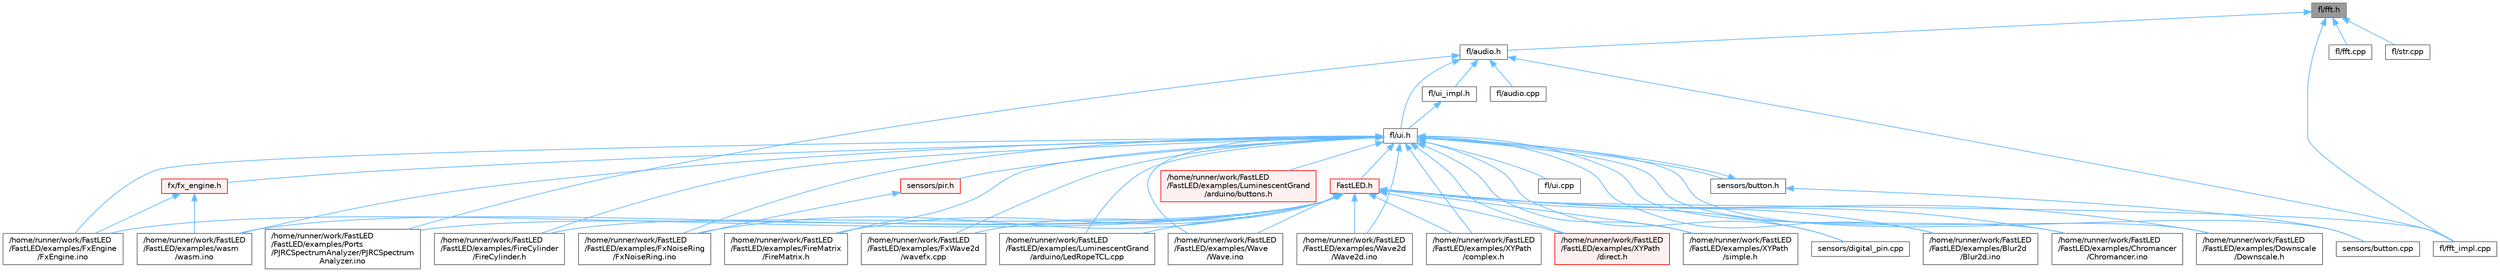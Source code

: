 digraph "fl/fft.h"
{
 // INTERACTIVE_SVG=YES
 // LATEX_PDF_SIZE
  bgcolor="transparent";
  edge [fontname=Helvetica,fontsize=10,labelfontname=Helvetica,labelfontsize=10];
  node [fontname=Helvetica,fontsize=10,shape=box,height=0.2,width=0.4];
  Node1 [id="Node000001",label="fl/fft.h",height=0.2,width=0.4,color="gray40", fillcolor="grey60", style="filled", fontcolor="black",tooltip=" "];
  Node1 -> Node2 [id="edge1_Node000001_Node000002",dir="back",color="steelblue1",style="solid",tooltip=" "];
  Node2 [id="Node000002",label="fl/audio.h",height=0.2,width=0.4,color="grey40", fillcolor="white", style="filled",URL="$da/d09/audio_8h.html",tooltip=" "];
  Node2 -> Node3 [id="edge2_Node000002_Node000003",dir="back",color="steelblue1",style="solid",tooltip=" "];
  Node3 [id="Node000003",label="/home/runner/work/FastLED\l/FastLED/examples/Ports\l/PJRCSpectrumAnalyzer/PJRCSpectrum\lAnalyzer.ino",height=0.2,width=0.4,color="grey40", fillcolor="white", style="filled",URL="$d7/dfa/_p_j_r_c_spectrum_analyzer_8ino.html",tooltip="Creates an impressive LED light show to music input on the Teensy."];
  Node2 -> Node4 [id="edge3_Node000002_Node000004",dir="back",color="steelblue1",style="solid",tooltip=" "];
  Node4 [id="Node000004",label="fl/audio.cpp",height=0.2,width=0.4,color="grey40", fillcolor="white", style="filled",URL="$d1/ddc/audio_8cpp.html",tooltip=" "];
  Node2 -> Node5 [id="edge4_Node000002_Node000005",dir="back",color="steelblue1",style="solid",tooltip=" "];
  Node5 [id="Node000005",label="fl/fft_impl.cpp",height=0.2,width=0.4,color="grey40", fillcolor="white", style="filled",URL="$d1/dff/fft__impl_8cpp.html",tooltip=" "];
  Node2 -> Node6 [id="edge5_Node000002_Node000006",dir="back",color="steelblue1",style="solid",tooltip=" "];
  Node6 [id="Node000006",label="fl/ui.h",height=0.2,width=0.4,color="grey40", fillcolor="white", style="filled",URL="$d9/d3b/ui_8h.html",tooltip=" "];
  Node6 -> Node7 [id="edge6_Node000006_Node000007",dir="back",color="steelblue1",style="solid",tooltip=" "];
  Node7 [id="Node000007",label="/home/runner/work/FastLED\l/FastLED/examples/Blur2d\l/Blur2d.ino",height=0.2,width=0.4,color="grey40", fillcolor="white", style="filled",URL="$df/d42/_blur2d_8ino.html",tooltip=" "];
  Node6 -> Node8 [id="edge7_Node000006_Node000008",dir="back",color="steelblue1",style="solid",tooltip=" "];
  Node8 [id="Node000008",label="/home/runner/work/FastLED\l/FastLED/examples/Chromancer\l/Chromancer.ino",height=0.2,width=0.4,color="grey40", fillcolor="white", style="filled",URL="$d1/ddb/_chromancer_8ino.html",tooltip=" "];
  Node6 -> Node9 [id="edge8_Node000006_Node000009",dir="back",color="steelblue1",style="solid",tooltip=" "];
  Node9 [id="Node000009",label="/home/runner/work/FastLED\l/FastLED/examples/Downscale\l/Downscale.h",height=0.2,width=0.4,color="grey40", fillcolor="white", style="filled",URL="$d6/d1a/examples_2_downscale_2downscale_8h.html",tooltip=" "];
  Node6 -> Node10 [id="edge9_Node000006_Node000010",dir="back",color="steelblue1",style="solid",tooltip=" "];
  Node10 [id="Node000010",label="/home/runner/work/FastLED\l/FastLED/examples/FireCylinder\l/FireCylinder.h",height=0.2,width=0.4,color="grey40", fillcolor="white", style="filled",URL="$d8/dd0/_fire_cylinder_8h.html",tooltip=" "];
  Node6 -> Node11 [id="edge10_Node000006_Node000011",dir="back",color="steelblue1",style="solid",tooltip=" "];
  Node11 [id="Node000011",label="/home/runner/work/FastLED\l/FastLED/examples/FireMatrix\l/FireMatrix.h",height=0.2,width=0.4,color="grey40", fillcolor="white", style="filled",URL="$d5/d88/_fire_matrix_8h.html",tooltip=" "];
  Node6 -> Node12 [id="edge11_Node000006_Node000012",dir="back",color="steelblue1",style="solid",tooltip=" "];
  Node12 [id="Node000012",label="/home/runner/work/FastLED\l/FastLED/examples/FxEngine\l/FxEngine.ino",height=0.2,width=0.4,color="grey40", fillcolor="white", style="filled",URL="$d6/d35/_fx_engine_8ino.html",tooltip="Demonstrates how to use the FxEngine to switch between different effects on a 2D LED matrix."];
  Node6 -> Node13 [id="edge12_Node000006_Node000013",dir="back",color="steelblue1",style="solid",tooltip=" "];
  Node13 [id="Node000013",label="/home/runner/work/FastLED\l/FastLED/examples/FxNoiseRing\l/FxNoiseRing.ino",height=0.2,width=0.4,color="grey40", fillcolor="white", style="filled",URL="$d3/dac/_fx_noise_ring_8ino.html",tooltip=" "];
  Node6 -> Node14 [id="edge13_Node000006_Node000014",dir="back",color="steelblue1",style="solid",tooltip=" "];
  Node14 [id="Node000014",label="/home/runner/work/FastLED\l/FastLED/examples/FxWave2d\l/wavefx.cpp",height=0.2,width=0.4,color="grey40", fillcolor="white", style="filled",URL="$d9/d29/wavefx_8cpp.html",tooltip=" "];
  Node6 -> Node15 [id="edge14_Node000006_Node000015",dir="back",color="steelblue1",style="solid",tooltip=" "];
  Node15 [id="Node000015",label="/home/runner/work/FastLED\l/FastLED/examples/LuminescentGrand\l/arduino/LedRopeTCL.cpp",height=0.2,width=0.4,color="grey40", fillcolor="white", style="filled",URL="$d6/dc9/_led_rope_t_c_l_8cpp.html",tooltip=" "];
  Node6 -> Node16 [id="edge15_Node000006_Node000016",dir="back",color="steelblue1",style="solid",tooltip=" "];
  Node16 [id="Node000016",label="/home/runner/work/FastLED\l/FastLED/examples/LuminescentGrand\l/arduino/buttons.h",height=0.2,width=0.4,color="red", fillcolor="#FFF0F0", style="filled",URL="$de/d05/buttons_8h.html",tooltip=" "];
  Node6 -> Node18 [id="edge16_Node000006_Node000018",dir="back",color="steelblue1",style="solid",tooltip=" "];
  Node18 [id="Node000018",label="/home/runner/work/FastLED\l/FastLED/examples/Wave\l/Wave.ino",height=0.2,width=0.4,color="grey40", fillcolor="white", style="filled",URL="$d1/d16/_wave_8ino.html",tooltip=" "];
  Node6 -> Node19 [id="edge17_Node000006_Node000019",dir="back",color="steelblue1",style="solid",tooltip=" "];
  Node19 [id="Node000019",label="/home/runner/work/FastLED\l/FastLED/examples/Wave2d\l/Wave2d.ino",height=0.2,width=0.4,color="grey40", fillcolor="white", style="filled",URL="$dd/d44/_wave2d_8ino.html",tooltip=" "];
  Node6 -> Node20 [id="edge18_Node000006_Node000020",dir="back",color="steelblue1",style="solid",tooltip=" "];
  Node20 [id="Node000020",label="/home/runner/work/FastLED\l/FastLED/examples/XYPath\l/complex.h",height=0.2,width=0.4,color="grey40", fillcolor="white", style="filled",URL="$d7/d3b/complex_8h.html",tooltip=" "];
  Node6 -> Node21 [id="edge19_Node000006_Node000021",dir="back",color="steelblue1",style="solid",tooltip=" "];
  Node21 [id="Node000021",label="/home/runner/work/FastLED\l/FastLED/examples/XYPath\l/direct.h",height=0.2,width=0.4,color="red", fillcolor="#FFF0F0", style="filled",URL="$d6/daf/direct_8h.html",tooltip=" "];
  Node6 -> Node23 [id="edge20_Node000006_Node000023",dir="back",color="steelblue1",style="solid",tooltip=" "];
  Node23 [id="Node000023",label="/home/runner/work/FastLED\l/FastLED/examples/XYPath\l/simple.h",height=0.2,width=0.4,color="grey40", fillcolor="white", style="filled",URL="$d8/d14/simple_8h.html",tooltip=" "];
  Node6 -> Node24 [id="edge21_Node000006_Node000024",dir="back",color="steelblue1",style="solid",tooltip=" "];
  Node24 [id="Node000024",label="/home/runner/work/FastLED\l/FastLED/examples/wasm\l/wasm.ino",height=0.2,width=0.4,color="grey40", fillcolor="white", style="filled",URL="$d7/dd3/wasm_8ino.html",tooltip="Demonstrates an advanced ino file with multiple effects and UI elements."];
  Node6 -> Node25 [id="edge22_Node000006_Node000025",dir="back",color="steelblue1",style="solid",tooltip=" "];
  Node25 [id="Node000025",label="FastLED.h",height=0.2,width=0.4,color="red", fillcolor="#FFF0F0", style="filled",URL="$db/d97/_fast_l_e_d_8h.html",tooltip="central include file for FastLED, defines the CFastLED class/object"];
  Node25 -> Node7 [id="edge23_Node000025_Node000007",dir="back",color="steelblue1",style="solid",tooltip=" "];
  Node25 -> Node8 [id="edge24_Node000025_Node000008",dir="back",color="steelblue1",style="solid",tooltip=" "];
  Node25 -> Node9 [id="edge25_Node000025_Node000009",dir="back",color="steelblue1",style="solid",tooltip=" "];
  Node25 -> Node10 [id="edge26_Node000025_Node000010",dir="back",color="steelblue1",style="solid",tooltip=" "];
  Node25 -> Node11 [id="edge27_Node000025_Node000011",dir="back",color="steelblue1",style="solid",tooltip=" "];
  Node25 -> Node12 [id="edge28_Node000025_Node000012",dir="back",color="steelblue1",style="solid",tooltip=" "];
  Node25 -> Node13 [id="edge29_Node000025_Node000013",dir="back",color="steelblue1",style="solid",tooltip=" "];
  Node25 -> Node14 [id="edge30_Node000025_Node000014",dir="back",color="steelblue1",style="solid",tooltip=" "];
  Node25 -> Node15 [id="edge31_Node000025_Node000015",dir="back",color="steelblue1",style="solid",tooltip=" "];
  Node25 -> Node3 [id="edge32_Node000025_Node000003",dir="back",color="steelblue1",style="solid",tooltip=" "];
  Node25 -> Node18 [id="edge33_Node000025_Node000018",dir="back",color="steelblue1",style="solid",tooltip=" "];
  Node25 -> Node19 [id="edge34_Node000025_Node000019",dir="back",color="steelblue1",style="solid",tooltip=" "];
  Node25 -> Node20 [id="edge35_Node000025_Node000020",dir="back",color="steelblue1",style="solid",tooltip=" "];
  Node25 -> Node21 [id="edge36_Node000025_Node000021",dir="back",color="steelblue1",style="solid",tooltip=" "];
  Node25 -> Node23 [id="edge37_Node000025_Node000023",dir="back",color="steelblue1",style="solid",tooltip=" "];
  Node25 -> Node24 [id="edge38_Node000025_Node000024",dir="back",color="steelblue1",style="solid",tooltip=" "];
  Node25 -> Node5 [id="edge39_Node000025_Node000005",dir="back",color="steelblue1",style="solid",tooltip=" "];
  Node25 -> Node105 [id="edge40_Node000025_Node000105",dir="back",color="steelblue1",style="solid",tooltip=" "];
  Node105 [id="Node000105",label="sensors/digital_pin.cpp",height=0.2,width=0.4,color="grey40", fillcolor="white", style="filled",URL="$de/d2b/digital__pin_8cpp.html",tooltip=" "];
  Node6 -> Node147 [id="edge41_Node000006_Node000147",dir="back",color="steelblue1",style="solid",tooltip=" "];
  Node147 [id="Node000147",label="fl/ui.cpp",height=0.2,width=0.4,color="grey40", fillcolor="white", style="filled",URL="$d4/d38/ui_8cpp.html",tooltip=" "];
  Node6 -> Node148 [id="edge42_Node000006_Node000148",dir="back",color="steelblue1",style="solid",tooltip=" "];
  Node148 [id="Node000148",label="fx/fx_engine.h",height=0.2,width=0.4,color="red", fillcolor="#FFF0F0", style="filled",URL="$d9/d3c/fx__engine_8h.html",tooltip=" "];
  Node148 -> Node12 [id="edge43_Node000148_Node000012",dir="back",color="steelblue1",style="solid",tooltip=" "];
  Node148 -> Node24 [id="edge44_Node000148_Node000024",dir="back",color="steelblue1",style="solid",tooltip=" "];
  Node6 -> Node150 [id="edge45_Node000006_Node000150",dir="back",color="steelblue1",style="solid",tooltip=" "];
  Node150 [id="Node000150",label="sensors/button.cpp",height=0.2,width=0.4,color="grey40", fillcolor="white", style="filled",URL="$d6/df7/button_8cpp.html",tooltip=" "];
  Node6 -> Node151 [id="edge46_Node000006_Node000151",dir="back",color="steelblue1",style="solid",tooltip=" "];
  Node151 [id="Node000151",label="sensors/button.h",height=0.2,width=0.4,color="grey40", fillcolor="white", style="filled",URL="$d7/d0e/button_8h.html",tooltip=" "];
  Node151 -> Node6 [id="edge47_Node000151_Node000006",dir="back",color="steelblue1",style="solid",tooltip=" "];
  Node151 -> Node150 [id="edge48_Node000151_Node000150",dir="back",color="steelblue1",style="solid",tooltip=" "];
  Node6 -> Node105 [id="edge49_Node000006_Node000105",dir="back",color="steelblue1",style="solid",tooltip=" "];
  Node6 -> Node152 [id="edge50_Node000006_Node000152",dir="back",color="steelblue1",style="solid",tooltip=" "];
  Node152 [id="Node000152",label="sensors/pir.h",height=0.2,width=0.4,color="red", fillcolor="#FFF0F0", style="filled",URL="$d9/dd3/pir_8h.html",tooltip=" "];
  Node152 -> Node13 [id="edge51_Node000152_Node000013",dir="back",color="steelblue1",style="solid",tooltip=" "];
  Node2 -> Node153 [id="edge52_Node000002_Node000153",dir="back",color="steelblue1",style="solid",tooltip=" "];
  Node153 [id="Node000153",label="fl/ui_impl.h",height=0.2,width=0.4,color="grey40", fillcolor="white", style="filled",URL="$d6/dc0/ui__impl_8h.html",tooltip=" "];
  Node153 -> Node6 [id="edge53_Node000153_Node000006",dir="back",color="steelblue1",style="solid",tooltip=" "];
  Node1 -> Node154 [id="edge54_Node000001_Node000154",dir="back",color="steelblue1",style="solid",tooltip=" "];
  Node154 [id="Node000154",label="fl/fft.cpp",height=0.2,width=0.4,color="grey40", fillcolor="white", style="filled",URL="$db/d03/fft_8cpp.html",tooltip=" "];
  Node1 -> Node5 [id="edge55_Node000001_Node000005",dir="back",color="steelblue1",style="solid",tooltip=" "];
  Node1 -> Node155 [id="edge56_Node000001_Node000155",dir="back",color="steelblue1",style="solid",tooltip=" "];
  Node155 [id="Node000155",label="fl/str.cpp",height=0.2,width=0.4,color="grey40", fillcolor="white", style="filled",URL="$d1/d1f/str_8cpp.html",tooltip=" "];
}
